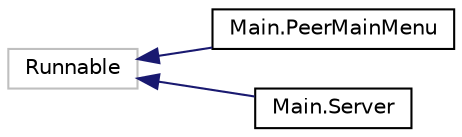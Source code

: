 digraph "Graphical Class Hierarchy"
{
 // LATEX_PDF_SIZE
  edge [fontname="Helvetica",fontsize="10",labelfontname="Helvetica",labelfontsize="10"];
  node [fontname="Helvetica",fontsize="10",shape=record];
  rankdir="LR";
  Node13 [label="Runnable",height=0.2,width=0.4,color="grey75", fillcolor="white", style="filled",tooltip=" "];
  Node13 -> Node0 [dir="back",color="midnightblue",fontsize="10",style="solid",fontname="Helvetica"];
  Node0 [label="Main.PeerMainMenu",height=0.2,width=0.4,color="black", fillcolor="white", style="filled",URL="$classMain_1_1PeerMainMenu.html",tooltip=" "];
  Node13 -> Node15 [dir="back",color="midnightblue",fontsize="10",style="solid",fontname="Helvetica"];
  Node15 [label="Main.Server",height=0.2,width=0.4,color="black", fillcolor="white", style="filled",URL="$classMain_1_1Server.html",tooltip=" "];
}
